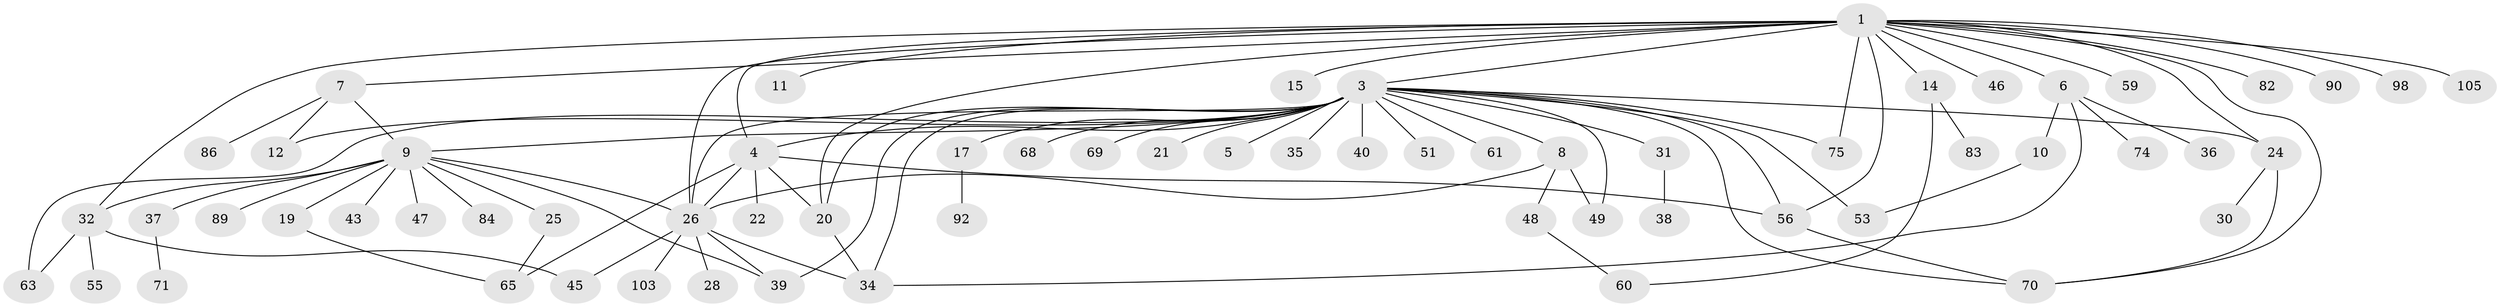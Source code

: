 // original degree distribution, {6: 0.009523809523809525, 14: 0.009523809523809525, 16: 0.009523809523809525, 7: 0.01904761904761905, 1: 0.47619047619047616, 5: 0.047619047619047616, 4: 0.0761904761904762, 12: 0.009523809523809525, 2: 0.21904761904761905, 13: 0.009523809523809525, 3: 0.08571428571428572, 9: 0.009523809523809525, 8: 0.01904761904761905}
// Generated by graph-tools (version 1.1) at 2025/18/03/04/25 18:18:14]
// undirected, 63 vertices, 91 edges
graph export_dot {
graph [start="1"]
  node [color=gray90,style=filled];
  1 [super="+18+2+27"];
  3 [super="+13+23+52+44"];
  4 [super="+33+16+102"];
  5;
  6;
  7;
  8;
  9;
  10;
  11;
  12;
  14;
  15;
  17;
  19;
  20 [super="+64+54"];
  21;
  22;
  24;
  25;
  26 [super="+29+42"];
  28;
  30;
  31;
  32;
  34 [super="+80"];
  35 [super="+41+58"];
  36;
  37;
  38;
  39;
  40;
  43;
  45 [super="+73+91+85+104"];
  46;
  47;
  48;
  49;
  51;
  53;
  55;
  56 [super="+57"];
  59;
  60 [super="+101"];
  61;
  63;
  65 [super="+78"];
  68;
  69;
  70;
  71;
  74;
  75 [super="+95"];
  82;
  83;
  84;
  86 [super="+88"];
  89;
  90;
  92;
  98;
  103;
  105;
  1 -- 6;
  1 -- 59;
  1 -- 98;
  1 -- 3 [weight=3];
  1 -- 46;
  1 -- 82;
  1 -- 24;
  1 -- 56;
  1 -- 26;
  1 -- 32;
  1 -- 70;
  1 -- 7;
  1 -- 105;
  1 -- 11;
  1 -- 75;
  1 -- 14;
  1 -- 15;
  1 -- 20;
  1 -- 90;
  1 -- 4;
  3 -- 4;
  3 -- 5;
  3 -- 8 [weight=2];
  3 -- 9;
  3 -- 21;
  3 -- 24;
  3 -- 35 [weight=2];
  3 -- 34;
  3 -- 68;
  3 -- 69;
  3 -- 75;
  3 -- 17;
  3 -- 49;
  3 -- 51;
  3 -- 53;
  3 -- 26;
  3 -- 61;
  3 -- 20;
  3 -- 70;
  3 -- 39;
  3 -- 40;
  3 -- 12;
  3 -- 56;
  3 -- 63;
  3 -- 31;
  4 -- 20;
  4 -- 65;
  4 -- 56;
  4 -- 26;
  4 -- 22;
  6 -- 10;
  6 -- 34;
  6 -- 36;
  6 -- 74;
  7 -- 9;
  7 -- 12;
  7 -- 86;
  8 -- 48;
  8 -- 49;
  8 -- 26;
  9 -- 19;
  9 -- 25;
  9 -- 32;
  9 -- 37;
  9 -- 39;
  9 -- 43;
  9 -- 47;
  9 -- 84;
  9 -- 89;
  9 -- 26;
  10 -- 53;
  14 -- 60;
  14 -- 83;
  17 -- 92;
  19 -- 65;
  20 -- 34;
  24 -- 30;
  24 -- 70;
  25 -- 65;
  26 -- 28;
  26 -- 45;
  26 -- 103;
  26 -- 34;
  26 -- 39;
  31 -- 38;
  32 -- 55;
  32 -- 63;
  32 -- 45;
  37 -- 71;
  48 -- 60;
  56 -- 70;
}
